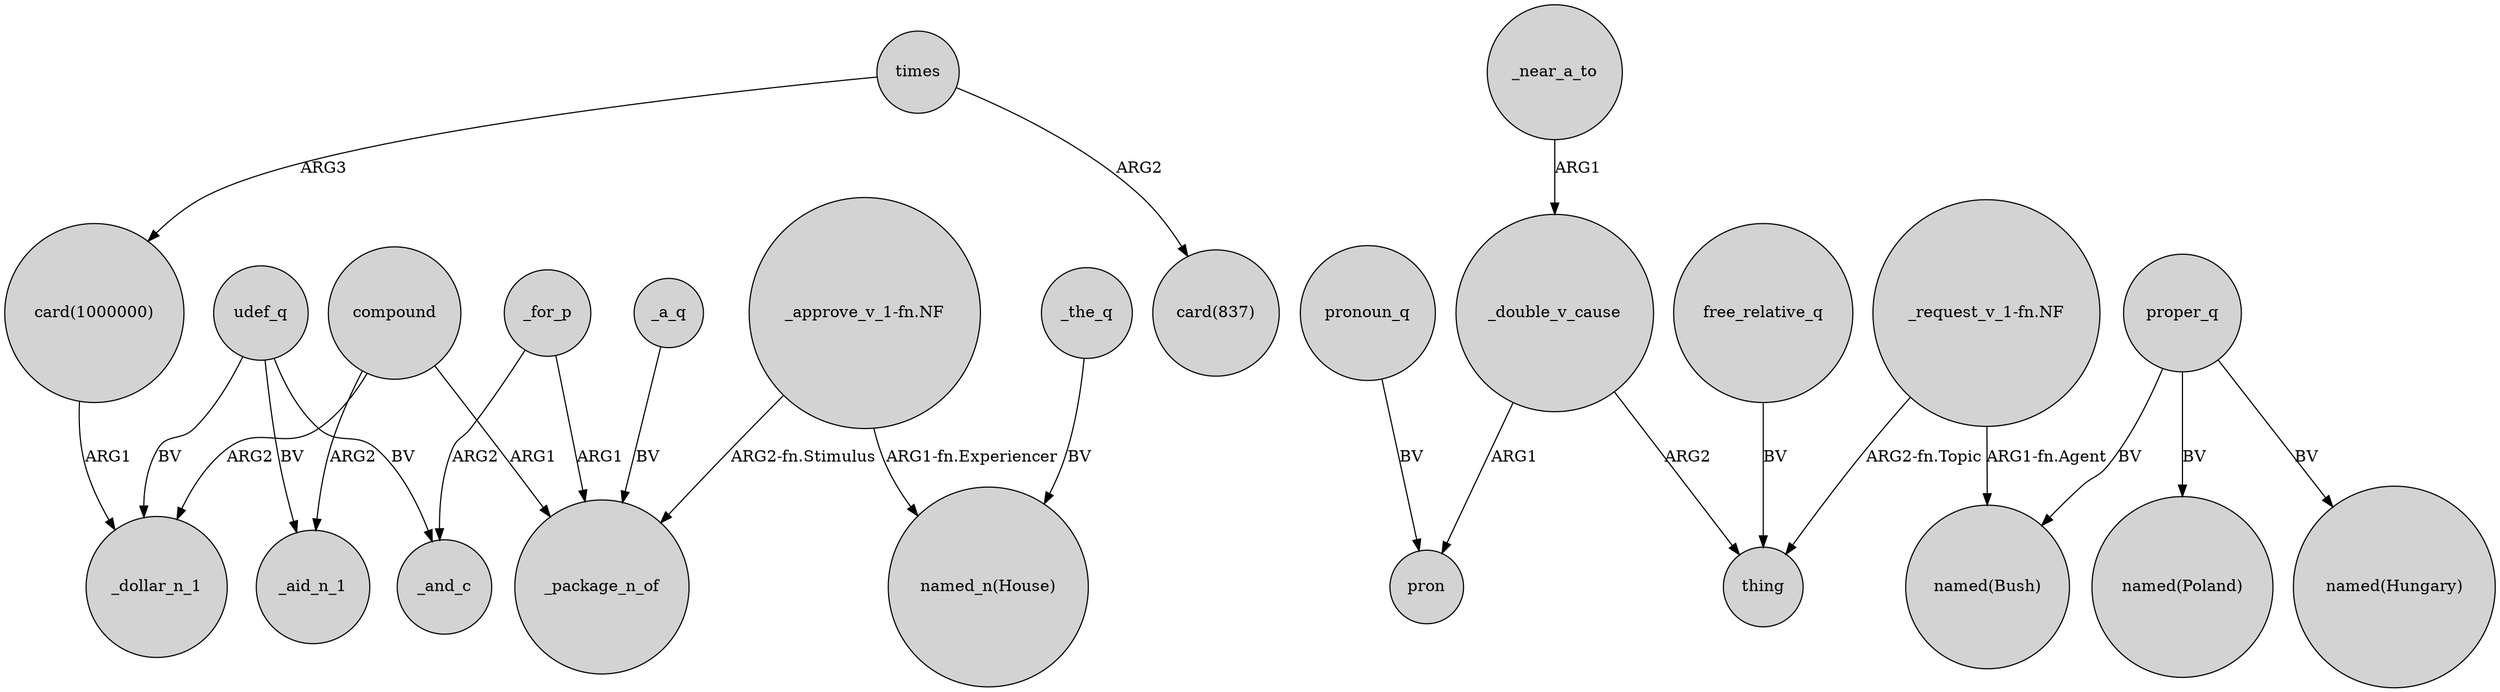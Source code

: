digraph {
	node [shape=circle style=filled]
	"card(1000000)" -> _dollar_n_1 [label=ARG1]
	_double_v_cause -> pron [label=ARG1]
	_for_p -> _package_n_of [label=ARG1]
	"_request_v_1-fn.NF" -> "named(Bush)" [label="ARG1-fn.Agent"]
	"_request_v_1-fn.NF" -> thing [label="ARG2-fn.Topic"]
	_for_p -> _and_c [label=ARG2]
	_the_q -> "named_n(House)" [label=BV]
	proper_q -> "named(Poland)" [label=BV]
	compound -> _package_n_of [label=ARG1]
	pronoun_q -> pron [label=BV]
	"_approve_v_1-fn.NF" -> "named_n(House)" [label="ARG1-fn.Experiencer"]
	compound -> _aid_n_1 [label=ARG2]
	_near_a_to -> _double_v_cause [label=ARG1]
	times -> "card(1000000)" [label=ARG3]
	free_relative_q -> thing [label=BV]
	proper_q -> "named(Bush)" [label=BV]
	times -> "card(837)" [label=ARG2]
	udef_q -> _aid_n_1 [label=BV]
	_a_q -> _package_n_of [label=BV]
	"_approve_v_1-fn.NF" -> _package_n_of [label="ARG2-fn.Stimulus"]
	proper_q -> "named(Hungary)" [label=BV]
	compound -> _dollar_n_1 [label=ARG2]
	udef_q -> _and_c [label=BV]
	_double_v_cause -> thing [label=ARG2]
	udef_q -> _dollar_n_1 [label=BV]
}
